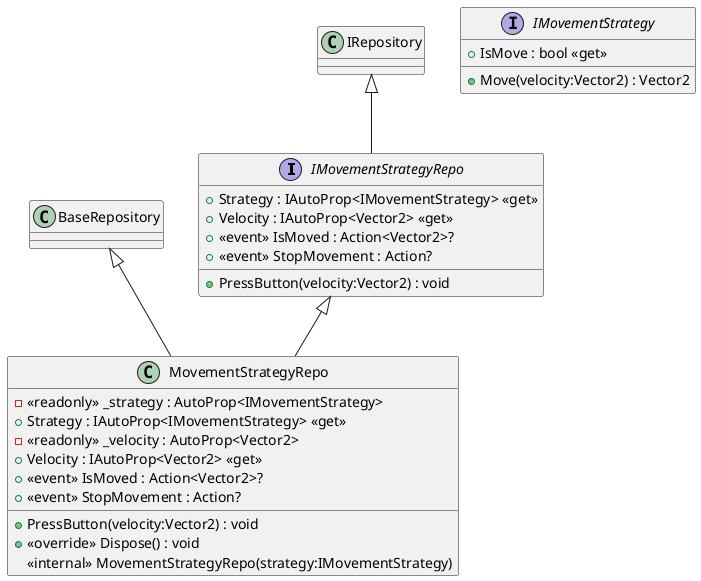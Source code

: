 @startuml
interface IMovementStrategyRepo {
    + Strategy : IAutoProp<IMovementStrategy> <<get>>
    + Velocity : IAutoProp<Vector2> <<get>>
    + PressButton(velocity:Vector2) : void
    +  <<event>> IsMoved : Action<Vector2>? 
    +  <<event>> StopMovement : Action? 
}
interface IMovementStrategy {
    + IsMove : bool <<get>>
    + Move(velocity:Vector2) : Vector2
}
class MovementStrategyRepo {
    + PressButton(velocity:Vector2) : void
    + <<override>> Dispose() : void
    - <<readonly>> _strategy : AutoProp<IMovementStrategy>
    + Strategy : IAutoProp<IMovementStrategy> <<get>>
    - <<readonly>> _velocity : AutoProp<Vector2>
    + Velocity : IAutoProp<Vector2> <<get>>
    +  <<event>> IsMoved : Action<Vector2>? 
    +  <<event>> StopMovement : Action? 
    <<internal>> MovementStrategyRepo(strategy:IMovementStrategy)
}
IRepository <|-- IMovementStrategyRepo
BaseRepository <|-- MovementStrategyRepo
IMovementStrategyRepo <|-- MovementStrategyRepo
@enduml
